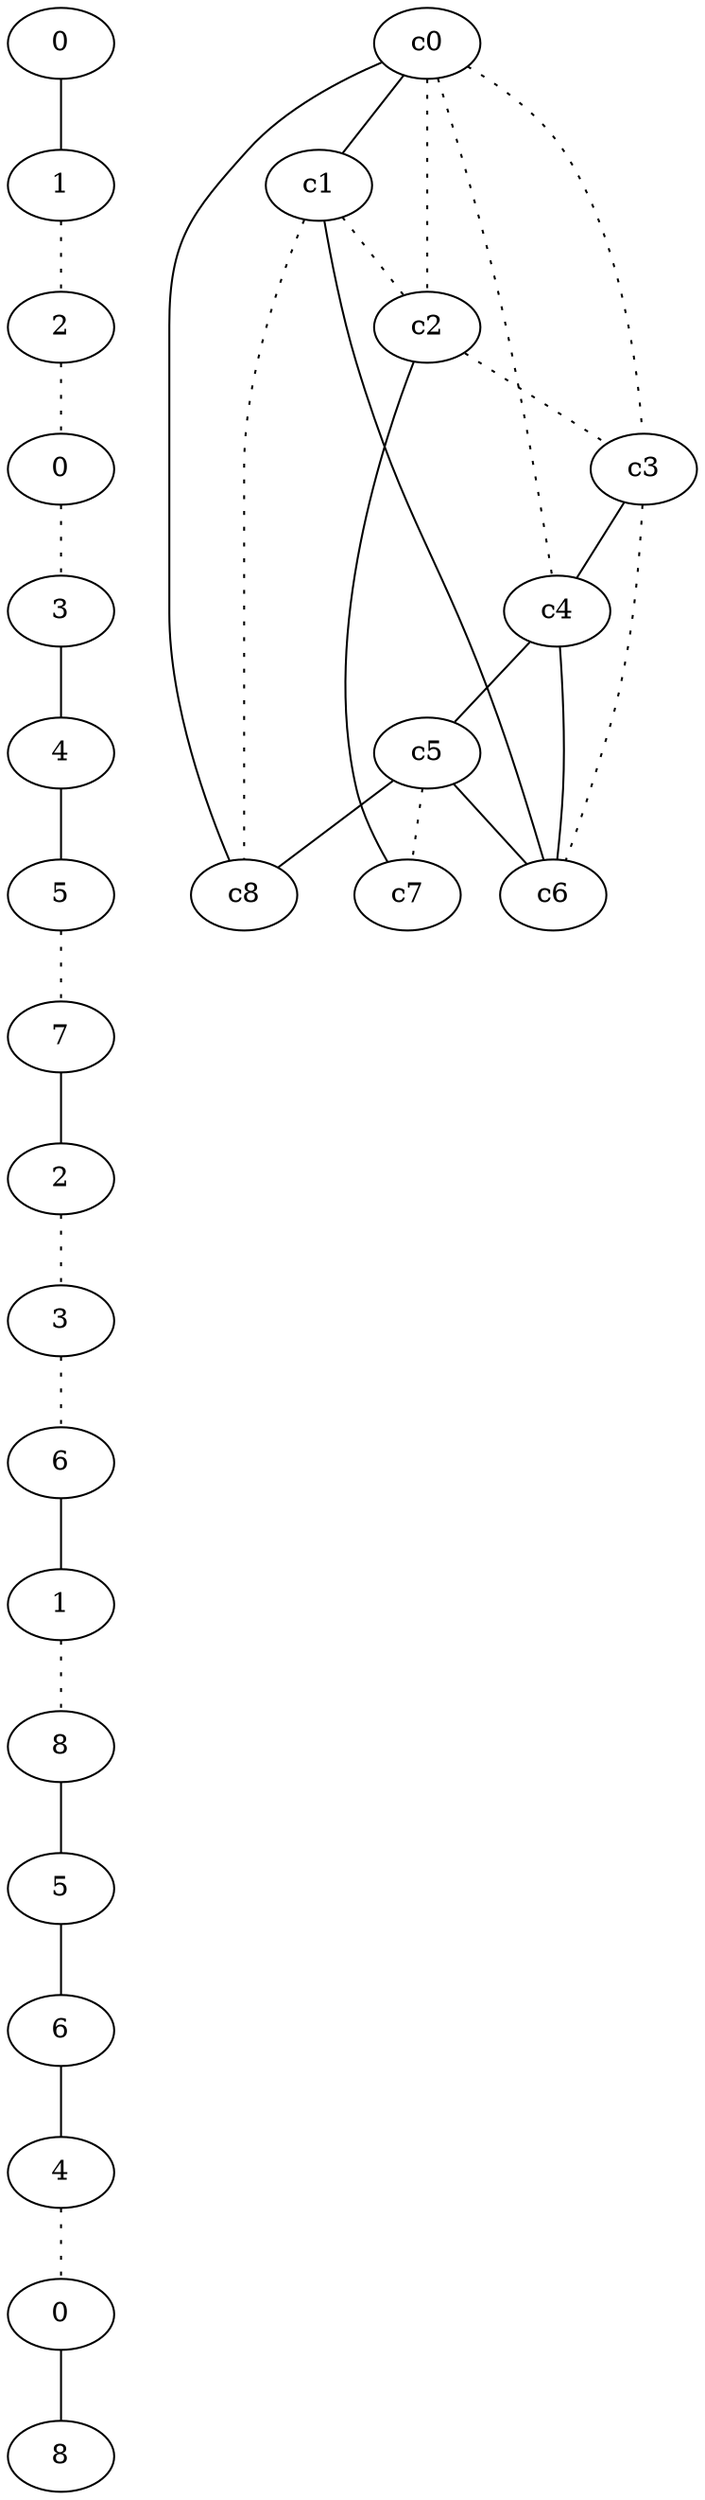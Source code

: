 graph {
a0[label=0];
a1[label=1];
a2[label=2];
a3[label=0];
a4[label=3];
a5[label=4];
a6[label=5];
a7[label=7];
a8[label=2];
a9[label=3];
a10[label=6];
a11[label=1];
a12[label=8];
a13[label=5];
a14[label=6];
a15[label=4];
a16[label=0];
a17[label=8];
a0 -- a1;
a1 -- a2 [style=dotted];
a2 -- a3 [style=dotted];
a3 -- a4 [style=dotted];
a4 -- a5;
a5 -- a6;
a6 -- a7 [style=dotted];
a7 -- a8;
a8 -- a9 [style=dotted];
a9 -- a10 [style=dotted];
a10 -- a11;
a11 -- a12 [style=dotted];
a12 -- a13;
a13 -- a14;
a14 -- a15;
a15 -- a16 [style=dotted];
a16 -- a17;
c0 -- c1;
c0 -- c2 [style=dotted];
c0 -- c3 [style=dotted];
c0 -- c4 [style=dotted];
c0 -- c8;
c1 -- c2 [style=dotted];
c1 -- c6;
c1 -- c8 [style=dotted];
c2 -- c3 [style=dotted];
c2 -- c7;
c3 -- c4;
c3 -- c6 [style=dotted];
c4 -- c5;
c4 -- c6;
c5 -- c6;
c5 -- c7 [style=dotted];
c5 -- c8;
}
